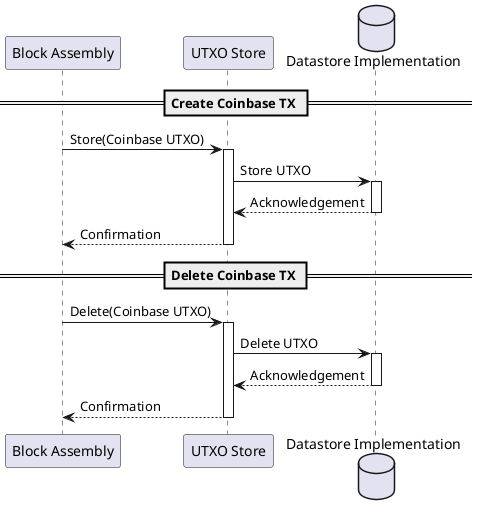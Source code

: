 @startuml
participant "Block Assembly" as BlockAssembly
participant "UTXO Store" as UTXOStore
database "Datastore Implementation" as Datastore

== Create Coinbase TX ==

BlockAssembly -> UTXOStore: Store(Coinbase UTXO)
activate UTXOStore

UTXOStore -> Datastore: Store UTXO
activate Datastore
Datastore --> UTXOStore: Acknowledgement
deactivate Datastore

UTXOStore --> BlockAssembly: Confirmation
deactivate UTXOStore


== Delete Coinbase TX ==

BlockAssembly -> UTXOStore: Delete(Coinbase UTXO)
activate UTXOStore

UTXOStore -> Datastore: Delete UTXO
activate Datastore
Datastore --> UTXOStore: Acknowledgement
deactivate Datastore

UTXOStore --> BlockAssembly: Confirmation
deactivate UTXOStore

@enduml
